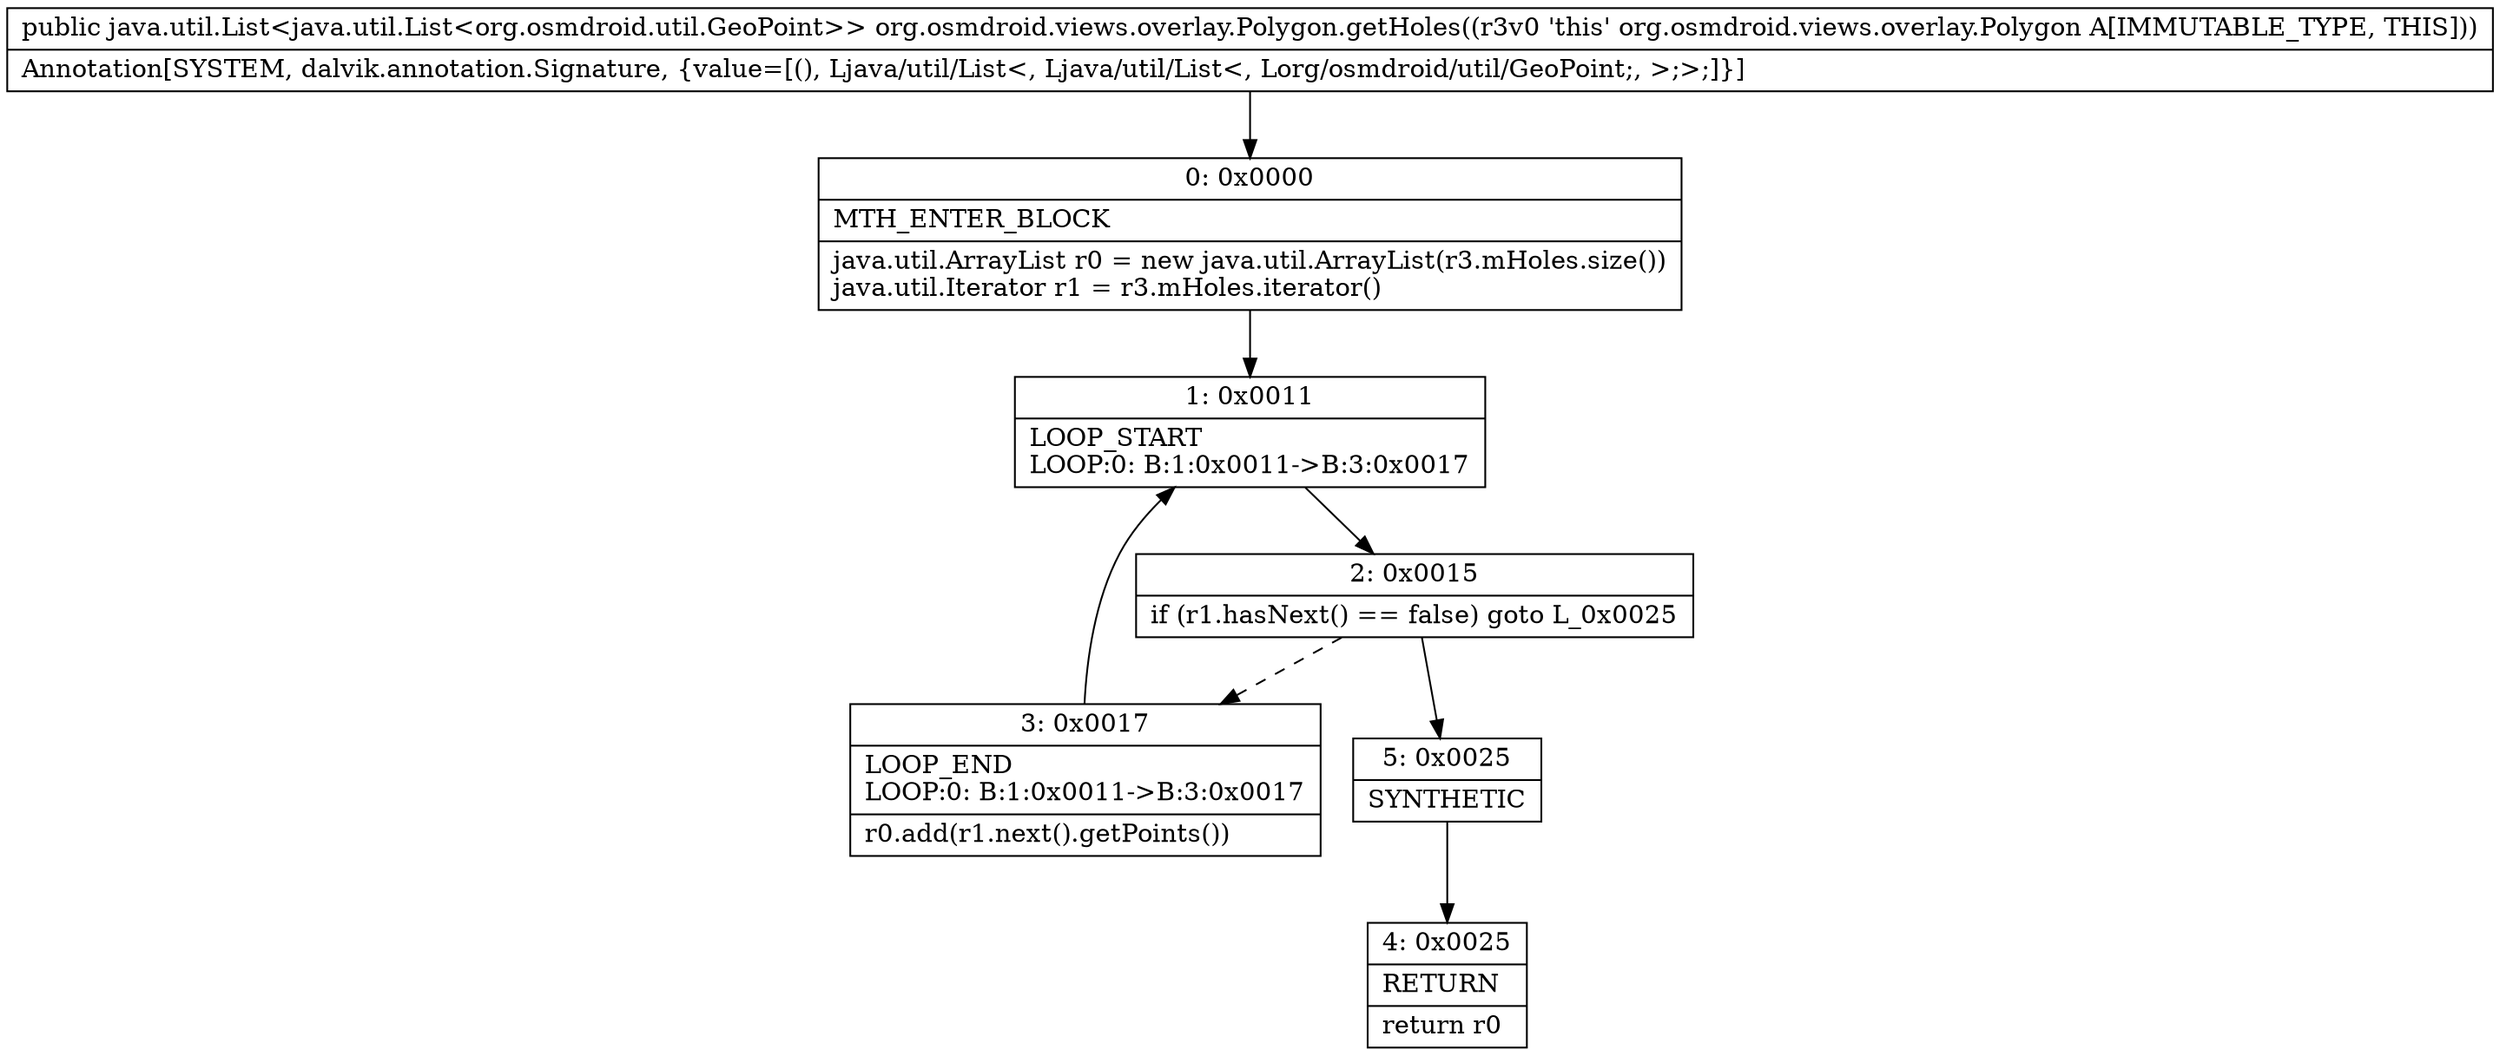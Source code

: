 digraph "CFG fororg.osmdroid.views.overlay.Polygon.getHoles()Ljava\/util\/List;" {
Node_0 [shape=record,label="{0\:\ 0x0000|MTH_ENTER_BLOCK\l|java.util.ArrayList r0 = new java.util.ArrayList(r3.mHoles.size())\ljava.util.Iterator r1 = r3.mHoles.iterator()\l}"];
Node_1 [shape=record,label="{1\:\ 0x0011|LOOP_START\lLOOP:0: B:1:0x0011\-\>B:3:0x0017\l}"];
Node_2 [shape=record,label="{2\:\ 0x0015|if (r1.hasNext() == false) goto L_0x0025\l}"];
Node_3 [shape=record,label="{3\:\ 0x0017|LOOP_END\lLOOP:0: B:1:0x0011\-\>B:3:0x0017\l|r0.add(r1.next().getPoints())\l}"];
Node_4 [shape=record,label="{4\:\ 0x0025|RETURN\l|return r0\l}"];
Node_5 [shape=record,label="{5\:\ 0x0025|SYNTHETIC\l}"];
MethodNode[shape=record,label="{public java.util.List\<java.util.List\<org.osmdroid.util.GeoPoint\>\> org.osmdroid.views.overlay.Polygon.getHoles((r3v0 'this' org.osmdroid.views.overlay.Polygon A[IMMUTABLE_TYPE, THIS]))  | Annotation[SYSTEM, dalvik.annotation.Signature, \{value=[(), Ljava\/util\/List\<, Ljava\/util\/List\<, Lorg\/osmdroid\/util\/GeoPoint;, \>;\>;]\}]\l}"];
MethodNode -> Node_0;
Node_0 -> Node_1;
Node_1 -> Node_2;
Node_2 -> Node_3[style=dashed];
Node_2 -> Node_5;
Node_3 -> Node_1;
Node_5 -> Node_4;
}

